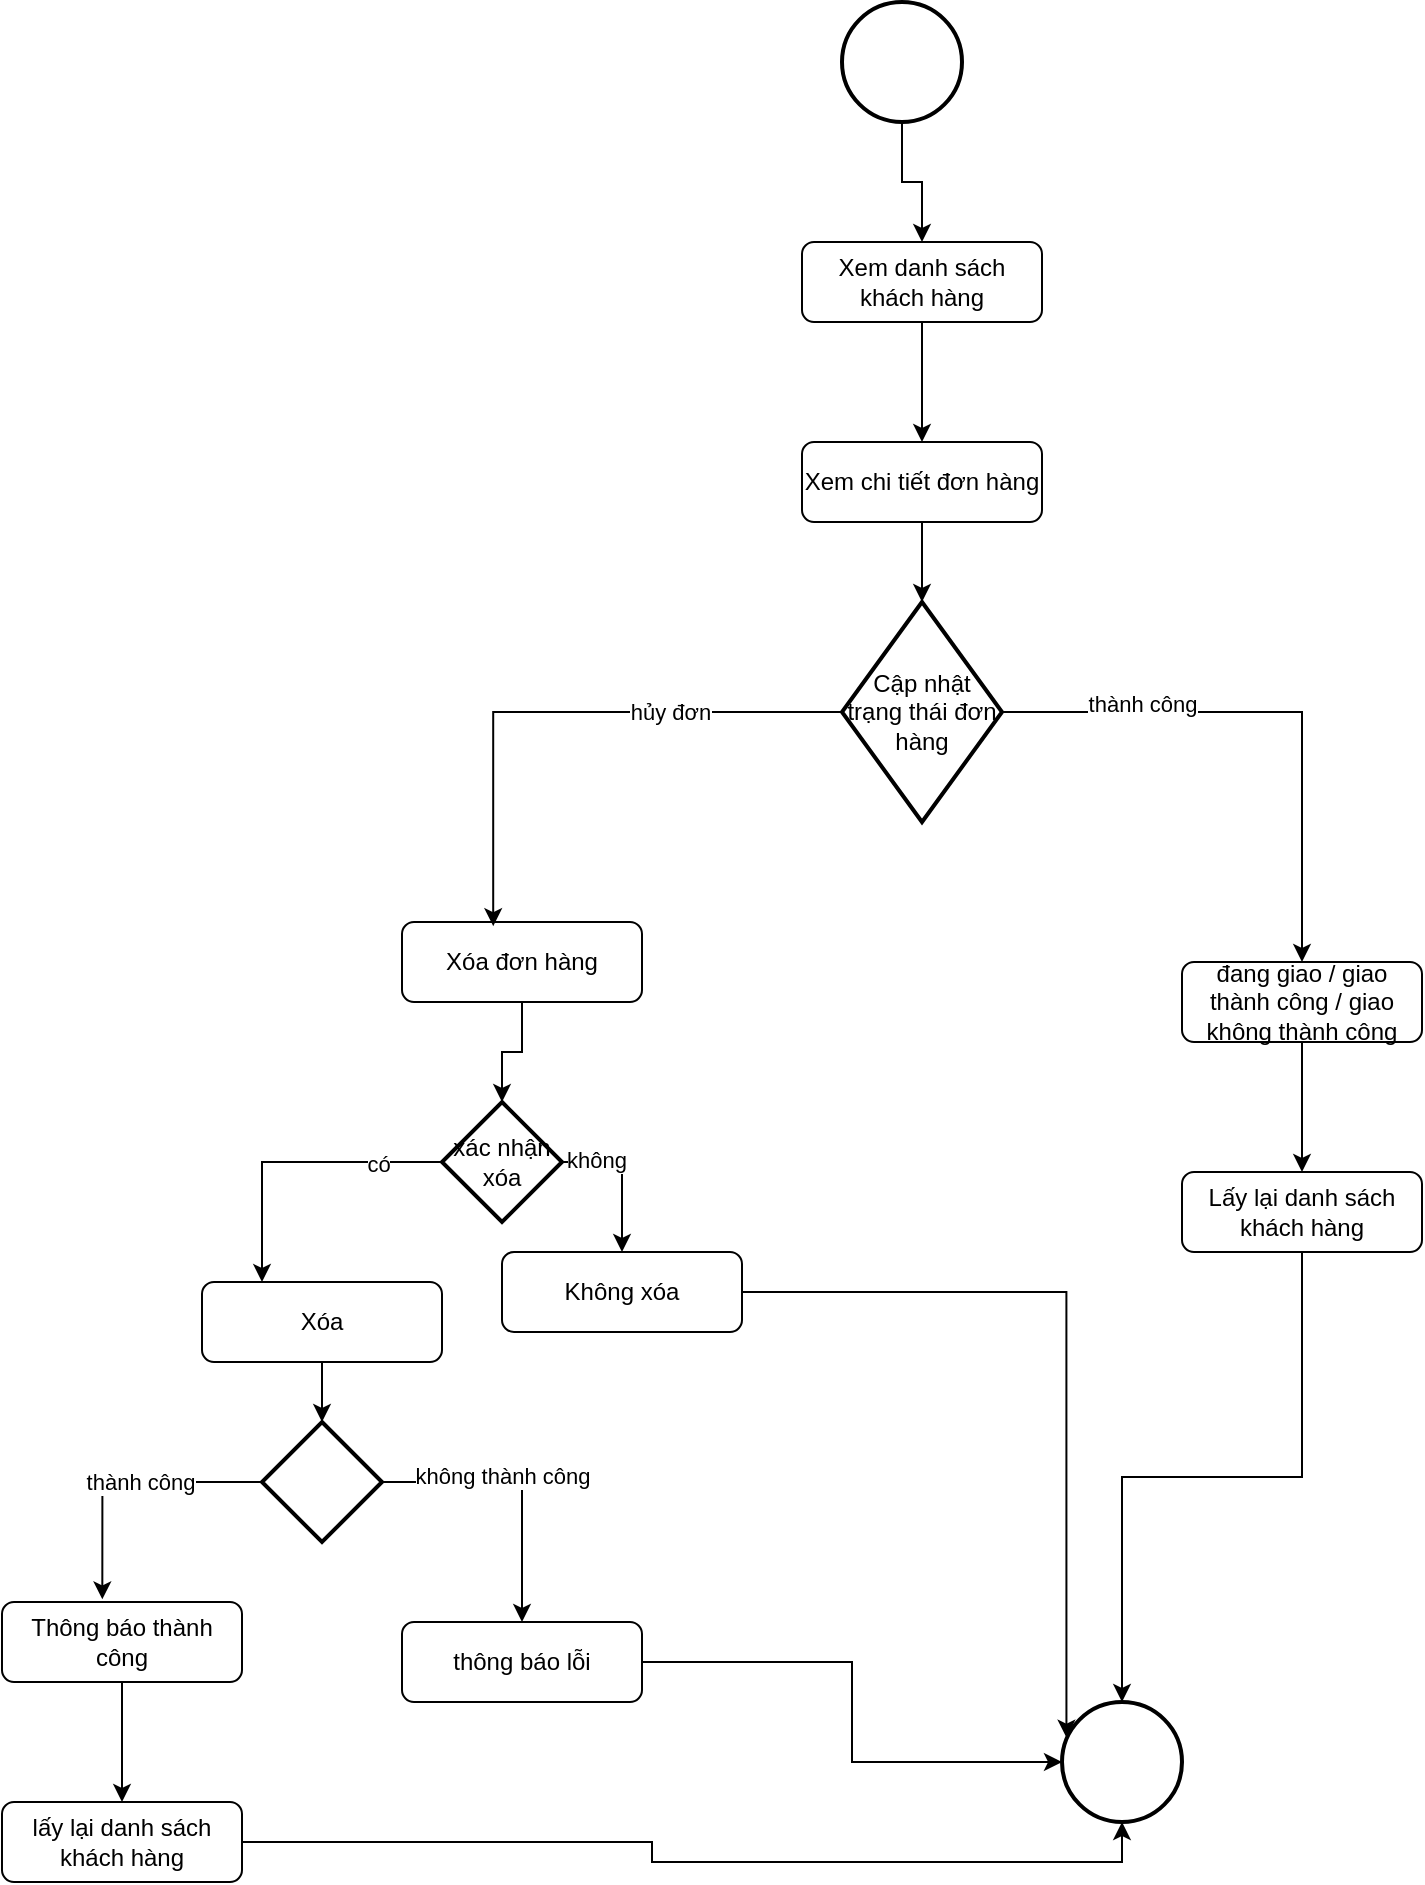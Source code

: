 <mxfile version="22.1.21" type="device">
  <diagram id="C5RBs43oDa-KdzZeNtuy" name="Page-1">
    <mxGraphModel dx="1695" dy="2191" grid="1" gridSize="10" guides="1" tooltips="1" connect="1" arrows="1" fold="1" page="1" pageScale="1" pageWidth="827" pageHeight="1169" math="0" shadow="0">
      <root>
        <mxCell id="WIyWlLk6GJQsqaUBKTNV-0" />
        <mxCell id="WIyWlLk6GJQsqaUBKTNV-1" parent="WIyWlLk6GJQsqaUBKTNV-0" />
        <mxCell id="Io9GkrC8THNTcZNH7BnN-3" value="" style="edgeStyle=orthogonalEdgeStyle;rounded=0;orthogonalLoop=1;jettySize=auto;html=1;" parent="WIyWlLk6GJQsqaUBKTNV-1" source="WIyWlLk6GJQsqaUBKTNV-3" target="Io9GkrC8THNTcZNH7BnN-2" edge="1">
          <mxGeometry relative="1" as="geometry" />
        </mxCell>
        <mxCell id="WIyWlLk6GJQsqaUBKTNV-3" value="Xem danh sách khách hàng" style="rounded=1;whiteSpace=wrap;html=1;fontSize=12;glass=0;strokeWidth=1;shadow=0;" parent="WIyWlLk6GJQsqaUBKTNV-1" vertex="1">
          <mxGeometry x="160" y="80" width="120" height="40" as="geometry" />
        </mxCell>
        <mxCell id="-K5vw_Ft1tpxd5eVLSG--0" value="" style="edgeStyle=orthogonalEdgeStyle;rounded=0;orthogonalLoop=1;jettySize=auto;html=1;" edge="1" parent="WIyWlLk6GJQsqaUBKTNV-1" source="Io9GkrC8THNTcZNH7BnN-0" target="WIyWlLk6GJQsqaUBKTNV-3">
          <mxGeometry relative="1" as="geometry" />
        </mxCell>
        <mxCell id="Io9GkrC8THNTcZNH7BnN-0" value="" style="strokeWidth=2;html=1;shape=mxgraph.flowchart.start_2;whiteSpace=wrap;" parent="WIyWlLk6GJQsqaUBKTNV-1" vertex="1">
          <mxGeometry x="180" y="-40" width="60" height="60" as="geometry" />
        </mxCell>
        <mxCell id="Io9GkrC8THNTcZNH7BnN-1" value="" style="strokeWidth=2;html=1;shape=mxgraph.flowchart.start_2;whiteSpace=wrap;" parent="WIyWlLk6GJQsqaUBKTNV-1" vertex="1">
          <mxGeometry x="290" y="810" width="60" height="60" as="geometry" />
        </mxCell>
        <mxCell id="Io9GkrC8THNTcZNH7BnN-6" value="" style="edgeStyle=orthogonalEdgeStyle;rounded=0;orthogonalLoop=1;jettySize=auto;html=1;" parent="WIyWlLk6GJQsqaUBKTNV-1" source="Io9GkrC8THNTcZNH7BnN-2" target="Io9GkrC8THNTcZNH7BnN-5" edge="1">
          <mxGeometry relative="1" as="geometry" />
        </mxCell>
        <mxCell id="Io9GkrC8THNTcZNH7BnN-2" value="Xem chi tiết đơn hàng" style="rounded=1;whiteSpace=wrap;html=1;fontSize=12;glass=0;strokeWidth=1;shadow=0;" parent="WIyWlLk6GJQsqaUBKTNV-1" vertex="1">
          <mxGeometry x="160" y="180" width="120" height="40" as="geometry" />
        </mxCell>
        <mxCell id="Io9GkrC8THNTcZNH7BnN-31" style="edgeStyle=orthogonalEdgeStyle;rounded=0;orthogonalLoop=1;jettySize=auto;html=1;entryX=0.5;entryY=0;entryDx=0;entryDy=0;" parent="WIyWlLk6GJQsqaUBKTNV-1" source="Io9GkrC8THNTcZNH7BnN-5" target="Io9GkrC8THNTcZNH7BnN-30" edge="1">
          <mxGeometry relative="1" as="geometry" />
        </mxCell>
        <mxCell id="Io9GkrC8THNTcZNH7BnN-32" value="thành công" style="edgeLabel;html=1;align=center;verticalAlign=middle;resizable=0;points=[];" parent="Io9GkrC8THNTcZNH7BnN-31" vertex="1" connectable="0">
          <mxGeometry x="-0.494" y="4" relative="1" as="geometry">
            <mxPoint as="offset" />
          </mxGeometry>
        </mxCell>
        <mxCell id="Io9GkrC8THNTcZNH7BnN-5" value="Cập nhật trạng thái đơn hàng" style="strokeWidth=2;html=1;shape=mxgraph.flowchart.decision;whiteSpace=wrap;" parent="WIyWlLk6GJQsqaUBKTNV-1" vertex="1">
          <mxGeometry x="180" y="260" width="80" height="110" as="geometry" />
        </mxCell>
        <mxCell id="Io9GkrC8THNTcZNH7BnN-14" value="" style="edgeStyle=orthogonalEdgeStyle;rounded=0;orthogonalLoop=1;jettySize=auto;html=1;" parent="WIyWlLk6GJQsqaUBKTNV-1" source="Io9GkrC8THNTcZNH7BnN-7" target="Io9GkrC8THNTcZNH7BnN-13" edge="1">
          <mxGeometry relative="1" as="geometry" />
        </mxCell>
        <mxCell id="Io9GkrC8THNTcZNH7BnN-7" value="Xóa đơn hàng" style="rounded=1;whiteSpace=wrap;html=1;fontSize=12;glass=0;strokeWidth=1;shadow=0;" parent="WIyWlLk6GJQsqaUBKTNV-1" vertex="1">
          <mxGeometry x="-40" y="420" width="120" height="40" as="geometry" />
        </mxCell>
        <mxCell id="Io9GkrC8THNTcZNH7BnN-8" style="edgeStyle=orthogonalEdgeStyle;rounded=0;orthogonalLoop=1;jettySize=auto;html=1;entryX=0.38;entryY=0.052;entryDx=0;entryDy=0;entryPerimeter=0;exitX=0;exitY=0.5;exitDx=0;exitDy=0;exitPerimeter=0;" parent="WIyWlLk6GJQsqaUBKTNV-1" source="Io9GkrC8THNTcZNH7BnN-5" target="Io9GkrC8THNTcZNH7BnN-7" edge="1">
          <mxGeometry relative="1" as="geometry" />
        </mxCell>
        <mxCell id="Io9GkrC8THNTcZNH7BnN-11" value="hủy đơn" style="edgeLabel;html=1;align=center;verticalAlign=middle;resizable=0;points=[];" parent="Io9GkrC8THNTcZNH7BnN-8" vertex="1" connectable="0">
          <mxGeometry x="-0.39" relative="1" as="geometry">
            <mxPoint as="offset" />
          </mxGeometry>
        </mxCell>
        <mxCell id="Io9GkrC8THNTcZNH7BnN-22" value="" style="edgeStyle=orthogonalEdgeStyle;rounded=0;orthogonalLoop=1;jettySize=auto;html=1;" parent="WIyWlLk6GJQsqaUBKTNV-1" source="Io9GkrC8THNTcZNH7BnN-12" target="Io9GkrC8THNTcZNH7BnN-19" edge="1">
          <mxGeometry relative="1" as="geometry" />
        </mxCell>
        <mxCell id="Io9GkrC8THNTcZNH7BnN-12" value="Xóa" style="rounded=1;whiteSpace=wrap;html=1;fontSize=12;glass=0;strokeWidth=1;shadow=0;" parent="WIyWlLk6GJQsqaUBKTNV-1" vertex="1">
          <mxGeometry x="-140" y="600" width="120" height="40" as="geometry" />
        </mxCell>
        <mxCell id="Io9GkrC8THNTcZNH7BnN-16" style="edgeStyle=orthogonalEdgeStyle;rounded=0;orthogonalLoop=1;jettySize=auto;html=1;entryX=0.25;entryY=0;entryDx=0;entryDy=0;exitX=0;exitY=0.5;exitDx=0;exitDy=0;exitPerimeter=0;" parent="WIyWlLk6GJQsqaUBKTNV-1" source="Io9GkrC8THNTcZNH7BnN-13" target="Io9GkrC8THNTcZNH7BnN-12" edge="1">
          <mxGeometry relative="1" as="geometry" />
        </mxCell>
        <mxCell id="Io9GkrC8THNTcZNH7BnN-17" value="có" style="edgeLabel;html=1;align=center;verticalAlign=middle;resizable=0;points=[];" parent="Io9GkrC8THNTcZNH7BnN-16" vertex="1" connectable="0">
          <mxGeometry x="-0.559" y="1" relative="1" as="geometry">
            <mxPoint x="1" as="offset" />
          </mxGeometry>
        </mxCell>
        <mxCell id="vFfCF3ykO3_46jNG5Goo-1" style="edgeStyle=orthogonalEdgeStyle;rounded=0;orthogonalLoop=1;jettySize=auto;html=1;exitX=1;exitY=0.5;exitDx=0;exitDy=0;exitPerimeter=0;" parent="WIyWlLk6GJQsqaUBKTNV-1" source="Io9GkrC8THNTcZNH7BnN-13" target="vFfCF3ykO3_46jNG5Goo-0" edge="1">
          <mxGeometry relative="1" as="geometry" />
        </mxCell>
        <mxCell id="vFfCF3ykO3_46jNG5Goo-2" value="không" style="edgeLabel;html=1;align=center;verticalAlign=middle;resizable=0;points=[];" parent="vFfCF3ykO3_46jNG5Goo-1" vertex="1" connectable="0">
          <mxGeometry x="-0.543" y="1" relative="1" as="geometry">
            <mxPoint as="offset" />
          </mxGeometry>
        </mxCell>
        <mxCell id="Io9GkrC8THNTcZNH7BnN-13" value="xác nhận xóa" style="strokeWidth=2;html=1;shape=mxgraph.flowchart.decision;whiteSpace=wrap;" parent="WIyWlLk6GJQsqaUBKTNV-1" vertex="1">
          <mxGeometry x="-20" y="510" width="60" height="60" as="geometry" />
        </mxCell>
        <mxCell id="Io9GkrC8THNTcZNH7BnN-24" value="" style="edgeStyle=orthogonalEdgeStyle;rounded=0;orthogonalLoop=1;jettySize=auto;html=1;" parent="WIyWlLk6GJQsqaUBKTNV-1" source="Io9GkrC8THNTcZNH7BnN-18" target="Io9GkrC8THNTcZNH7BnN-23" edge="1">
          <mxGeometry relative="1" as="geometry" />
        </mxCell>
        <mxCell id="Io9GkrC8THNTcZNH7BnN-18" value="Thông báo thành công" style="rounded=1;whiteSpace=wrap;html=1;fontSize=12;glass=0;strokeWidth=1;shadow=0;" parent="WIyWlLk6GJQsqaUBKTNV-1" vertex="1">
          <mxGeometry x="-240" y="760" width="120" height="40" as="geometry" />
        </mxCell>
        <mxCell id="Io9GkrC8THNTcZNH7BnN-27" style="edgeStyle=orthogonalEdgeStyle;rounded=0;orthogonalLoop=1;jettySize=auto;html=1;exitX=1;exitY=0.5;exitDx=0;exitDy=0;exitPerimeter=0;" parent="WIyWlLk6GJQsqaUBKTNV-1" source="Io9GkrC8THNTcZNH7BnN-19" target="Io9GkrC8THNTcZNH7BnN-26" edge="1">
          <mxGeometry relative="1" as="geometry" />
        </mxCell>
        <mxCell id="Io9GkrC8THNTcZNH7BnN-28" value="không thành công" style="edgeLabel;html=1;align=center;verticalAlign=middle;resizable=0;points=[];" parent="Io9GkrC8THNTcZNH7BnN-27" vertex="1" connectable="0">
          <mxGeometry x="-0.428" y="3" relative="1" as="geometry">
            <mxPoint x="20" as="offset" />
          </mxGeometry>
        </mxCell>
        <mxCell id="Io9GkrC8THNTcZNH7BnN-19" value="" style="strokeWidth=2;html=1;shape=mxgraph.flowchart.decision;whiteSpace=wrap;" parent="WIyWlLk6GJQsqaUBKTNV-1" vertex="1">
          <mxGeometry x="-110" y="670" width="60" height="60" as="geometry" />
        </mxCell>
        <mxCell id="Io9GkrC8THNTcZNH7BnN-20" style="edgeStyle=orthogonalEdgeStyle;rounded=0;orthogonalLoop=1;jettySize=auto;html=1;entryX=0.418;entryY=-0.033;entryDx=0;entryDy=0;entryPerimeter=0;" parent="WIyWlLk6GJQsqaUBKTNV-1" source="Io9GkrC8THNTcZNH7BnN-19" target="Io9GkrC8THNTcZNH7BnN-18" edge="1">
          <mxGeometry relative="1" as="geometry" />
        </mxCell>
        <mxCell id="Io9GkrC8THNTcZNH7BnN-21" value="thành công" style="edgeLabel;html=1;align=center;verticalAlign=middle;resizable=0;points=[];" parent="Io9GkrC8THNTcZNH7BnN-20" vertex="1" connectable="0">
          <mxGeometry x="-0.114" relative="1" as="geometry">
            <mxPoint as="offset" />
          </mxGeometry>
        </mxCell>
        <mxCell id="Io9GkrC8THNTcZNH7BnN-23" value="lấy lại danh sách khách hàng" style="rounded=1;whiteSpace=wrap;html=1;fontSize=12;glass=0;strokeWidth=1;shadow=0;" parent="WIyWlLk6GJQsqaUBKTNV-1" vertex="1">
          <mxGeometry x="-240" y="860" width="120" height="40" as="geometry" />
        </mxCell>
        <mxCell id="Io9GkrC8THNTcZNH7BnN-25" style="edgeStyle=orthogonalEdgeStyle;rounded=0;orthogonalLoop=1;jettySize=auto;html=1;entryX=0.5;entryY=1;entryDx=0;entryDy=0;entryPerimeter=0;" parent="WIyWlLk6GJQsqaUBKTNV-1" source="Io9GkrC8THNTcZNH7BnN-23" target="Io9GkrC8THNTcZNH7BnN-1" edge="1">
          <mxGeometry relative="1" as="geometry" />
        </mxCell>
        <mxCell id="Io9GkrC8THNTcZNH7BnN-29" style="edgeStyle=orthogonalEdgeStyle;rounded=0;orthogonalLoop=1;jettySize=auto;html=1;" parent="WIyWlLk6GJQsqaUBKTNV-1" source="Io9GkrC8THNTcZNH7BnN-26" target="Io9GkrC8THNTcZNH7BnN-1" edge="1">
          <mxGeometry relative="1" as="geometry" />
        </mxCell>
        <mxCell id="Io9GkrC8THNTcZNH7BnN-26" value="thông báo lỗi" style="rounded=1;whiteSpace=wrap;html=1;fontSize=12;glass=0;strokeWidth=1;shadow=0;" parent="WIyWlLk6GJQsqaUBKTNV-1" vertex="1">
          <mxGeometry x="-40" y="770" width="120" height="40" as="geometry" />
        </mxCell>
        <mxCell id="Io9GkrC8THNTcZNH7BnN-34" style="edgeStyle=orthogonalEdgeStyle;rounded=0;orthogonalLoop=1;jettySize=auto;html=1;" parent="WIyWlLk6GJQsqaUBKTNV-1" source="Io9GkrC8THNTcZNH7BnN-30" target="Io9GkrC8THNTcZNH7BnN-33" edge="1">
          <mxGeometry relative="1" as="geometry" />
        </mxCell>
        <mxCell id="Io9GkrC8THNTcZNH7BnN-30" value="đang giao / giao thành công / giao không thành công" style="rounded=1;whiteSpace=wrap;html=1;fontSize=12;glass=0;strokeWidth=1;shadow=0;" parent="WIyWlLk6GJQsqaUBKTNV-1" vertex="1">
          <mxGeometry x="350" y="440" width="120" height="40" as="geometry" />
        </mxCell>
        <mxCell id="Io9GkrC8THNTcZNH7BnN-35" style="edgeStyle=orthogonalEdgeStyle;rounded=0;orthogonalLoop=1;jettySize=auto;html=1;" parent="WIyWlLk6GJQsqaUBKTNV-1" source="Io9GkrC8THNTcZNH7BnN-33" target="Io9GkrC8THNTcZNH7BnN-1" edge="1">
          <mxGeometry relative="1" as="geometry" />
        </mxCell>
        <mxCell id="Io9GkrC8THNTcZNH7BnN-33" value="Lấy lại danh sách khách hàng" style="rounded=1;whiteSpace=wrap;html=1;fontSize=12;glass=0;strokeWidth=1;shadow=0;" parent="WIyWlLk6GJQsqaUBKTNV-1" vertex="1">
          <mxGeometry x="350" y="545" width="120" height="40" as="geometry" />
        </mxCell>
        <mxCell id="vFfCF3ykO3_46jNG5Goo-0" value="Không xóa" style="rounded=1;whiteSpace=wrap;html=1;fontSize=12;glass=0;strokeWidth=1;shadow=0;" parent="WIyWlLk6GJQsqaUBKTNV-1" vertex="1">
          <mxGeometry x="10" y="585" width="120" height="40" as="geometry" />
        </mxCell>
        <mxCell id="vFfCF3ykO3_46jNG5Goo-3" style="edgeStyle=orthogonalEdgeStyle;rounded=0;orthogonalLoop=1;jettySize=auto;html=1;entryX=0.037;entryY=0.297;entryDx=0;entryDy=0;entryPerimeter=0;" parent="WIyWlLk6GJQsqaUBKTNV-1" source="vFfCF3ykO3_46jNG5Goo-0" target="Io9GkrC8THNTcZNH7BnN-1" edge="1">
          <mxGeometry relative="1" as="geometry" />
        </mxCell>
      </root>
    </mxGraphModel>
  </diagram>
</mxfile>
